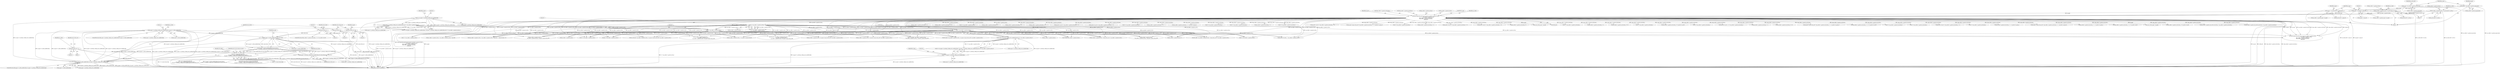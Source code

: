 digraph "0_Android_bcfc7124f6ef9f1ec128fb2e90de774a5b33d199_0@pointer" {
"1002042" [label="(Call,ps_pps->i1_entropy_coding_sync_enabled_flag || ps_pps->i1_tiles_enabled_flag)"];
"1002025" [label="(Call,ps_pps->i1_tiles_enabled_flag || ps_pps->i1_entropy_coding_sync_enabled_flag)"];
"1002042" [label="(Call,ps_pps->i1_entropy_coding_sync_enabled_flag || ps_pps->i1_tiles_enabled_flag)"];
"1002125" [label="(Call,ps_pps->i1_tiles_enabled_flag && end_of_tile)"];
"1002116" [label="(Call,end_of_tile = 1)"];
"1002034" [label="(Call,end_of_tile = 0)"];
"1002130" [label="(Call,ps_pps->i1_entropy_coding_sync_enabled_flag && end_of_tile_row)"];
"1002101" [label="(Call,end_of_tile_row = 1)"];
"1002038" [label="(Call,end_of_tile_row = 0)"];
"1000927" [label="(Call,0 == ps_pps->i1_entropy_coding_sync_enabled_flag)"];
"1000960" [label="(Call,0 == ps_pps->i1_entropy_coding_sync_enabled_flag)"];
"1000932" [label="(Call,ps_pps->i1_entropy_coding_sync_enabled_flag && (0 != ps_codec->s_parse.i4_ctb_x))"];
"1000936" [label="(Call,0 != ps_codec->s_parse.i4_ctb_x)"];
"1000354" [label="(Call,ihevcd_get_tile_pos(ps_pps, ps_sps, ps_codec->s_parse.i4_ctb_x,\n                        ps_codec->s_parse.i4_ctb_y,\n &ps_codec->s_parse.i4_ctb_tile_x,\n &ps_codec->s_parse.i4_ctb_tile_y,\n &tile_idx))"];
"1000247" [label="(Call,ps_pps  += ps_slice_hdr->i1_pps_id)"];
"1000222" [label="(Call,ps_pps = ps_codec->s_parse.ps_pps_base)"];
"1000252" [label="(Call,ps_sps  += ps_pps->i1_sps_id)"];
"1000229" [label="(Call,ps_sps = ps_codec->s_parse.ps_sps_base)"];
"1000315" [label="(Call,ps_codec->s_parse.i4_ctb_x = ps_slice_hdr->i2_ctb_x)"];
"1000324" [label="(Call,ps_codec->s_parse.i4_ctb_y = ps_slice_hdr->i2_ctb_y)"];
"1000491" [label="(Call,0 == ps_codec->s_parse.i4_ctb_x)"];
"1000965" [label="(Call,ps_pps->i1_entropy_coding_sync_enabled_flag && (0 != ps_codec->s_parse.i4_ctb_x))"];
"1000969" [label="(Call,0 != ps_codec->s_parse.i4_ctb_x)"];
"1002124" [label="(Call,(ps_pps->i1_tiles_enabled_flag && end_of_tile) ||\n (ps_pps->i1_entropy_coding_sync_enabled_flag && end_of_tile_row))"];
"1002120" [label="(Call,(0 == end_of_slice_flag) &&\n ((ps_pps->i1_tiles_enabled_flag && end_of_tile) ||\n (ps_pps->i1_entropy_coding_sync_enabled_flag && end_of_tile_row)))"];
"1002403" [label="(Call,ps_codec->s_parse.i4_ctb_tile_y + 1)"];
"1002130" [label="(Call,ps_pps->i1_entropy_coding_sync_enabled_flag && end_of_tile_row)"];
"1000224" [label="(Call,ps_codec->s_parse.ps_pps_base)"];
"1000910" [label="(Call,ps_codec->s_parse.i4_ctb_tile_x == 0)"];
"1000491" [label="(Call,0 == ps_codec->s_parse.i4_ctb_x)"];
"1000926" [label="(Call,(0 == ps_pps->i1_entropy_coding_sync_enabled_flag) || (ps_pps->i1_entropy_coding_sync_enabled_flag && (0 != ps_codec->s_parse.i4_ctb_x)))"];
"1000967" [label="(Identifier,ps_pps)"];
"1000252" [label="(Call,ps_sps  += ps_pps->i1_sps_id)"];
"1000367" [label="(Call,&ps_codec->s_parse.i4_ctb_tile_x)"];
"1002102" [label="(Identifier,end_of_tile_row)"];
"1002126" [label="(Call,ps_pps->i1_tiles_enabled_flag)"];
"1000959" [label="(Call,(0 == ps_pps->i1_entropy_coding_sync_enabled_flag) || (ps_pps->i1_entropy_coding_sync_enabled_flag && (0 != ps_codec->s_parse.i4_ctb_x)))"];
"1000492" [label="(Literal,0)"];
"1001153" [label="(Call,ihevcd_get_tile_pos(ps_pps, ps_sps, ps_codec->s_parse.i4_ctb_x,\n                                ps_codec->s_parse.i4_ctb_y,\n &ps_codec->s_parse.i4_ctb_tile_x,\n &ps_codec->s_parse.i4_ctb_tile_y,\n &tile_idx))"];
"1002125" [label="(Call,ps_pps->i1_tiles_enabled_flag && end_of_tile)"];
"1000484" [label="(Call,0 == ps_codec->s_parse.i4_ctb_y)"];
"1004330" [label="(Call,ps_codec->s_parse.i4_ctb_tile_x++)"];
"1002504" [label="(Call,ps_codec->s_parse.i4_ctb_tile_x + 1)"];
"1000357" [label="(Call,ps_codec->s_parse.i4_ctb_x)"];
"1000970" [label="(Literal,0)"];
"1000962" [label="(Call,ps_pps->i1_entropy_coding_sync_enabled_flag)"];
"1002208" [label="(Call,ps_codec->s_parse.i4_ctb_tile_x + 1)"];
"1002358" [label="(Call,ps_tile->u2_wd == (ps_codec->s_parse.i4_ctb_tile_x + 1))"];
"1002500" [label="(Call,ps_tile->u2_wd == (ps_codec->s_parse.i4_ctb_tile_x + 1))"];
"1000927" [label="(Call,0 == ps_pps->i1_entropy_coding_sync_enabled_flag)"];
"1002042" [label="(Call,ps_pps->i1_entropy_coding_sync_enabled_flag || ps_pps->i1_tiles_enabled_flag)"];
"1002051" [label="(Call,1 == ps_codec->s_parse.i4_ctb_x)"];
"1000961" [label="(Literal,0)"];
"1000362" [label="(Call,ps_codec->s_parse.i4_ctb_y)"];
"1002041" [label="(ControlStructure,if(ps_pps->i1_entropy_coding_sync_enabled_flag || ps_pps->i1_tiles_enabled_flag))"];
"1002997" [label="(Call,0 == ps_codec->s_parse.i4_ctb_tile_y)"];
"1000325" [label="(Call,ps_codec->s_parse.i4_ctb_y)"];
"1002184" [label="(Identifier,ctb_addr)"];
"1002131" [label="(Call,ps_pps->i1_entropy_coding_sync_enabled_flag)"];
"1000355" [label="(Identifier,ps_pps)"];
"1002032" [label="(Block,)"];
"1002132" [label="(Identifier,ps_pps)"];
"1002249" [label="(Call,ps_codec->s_parse.i4_ctb_tile_y + 1)"];
"1002384" [label="(Call,ps_codec->s_parse.i4_ctb_tile_y + 1 + ps_tile->u1_pos_y)"];
"1000222" [label="(Call,ps_pps = ps_codec->s_parse.ps_pps_base)"];
"1000316" [label="(Call,ps_codec->s_parse.i4_ctb_x)"];
"1000330" [label="(Call,ps_slice_hdr->i2_ctb_y)"];
"1001094" [label="(Call,0 == ps_codec->s_parse.i4_ctb_tile_y)"];
"1000969" [label="(Call,0 != ps_codec->s_parse.i4_ctb_x)"];
"1000336" [label="(Identifier,ps_codec)"];
"1002036" [label="(Literal,0)"];
"1002103" [label="(Literal,1)"];
"1001337" [label="(Call,0 == ps_codec->s_parse.i4_ctb_tile_x)"];
"1000938" [label="(Call,ps_codec->s_parse.i4_ctb_x)"];
"1002106" [label="(Call,ps_codec->s_parse.i4_ctb_tile_y + 1)"];
"1000324" [label="(Call,ps_codec->s_parse.i4_ctb_y = ps_slice_hdr->i2_ctb_y)"];
"1002702" [label="(Call,ps_codec->s_parse.i4_ctb_x + ps_codec->s_parse.i4_ctb_y * qp_strd)"];
"1002039" [label="(Identifier,end_of_tile_row)"];
"1002701" [label="(Call,(ps_codec->s_parse.i4_ctb_x + ps_codec->s_parse.i4_ctb_y * qp_strd) << (log2_ctb_size - 3))"];
"1000253" [label="(Identifier,ps_sps)"];
"1002025" [label="(Call,ps_pps->i1_tiles_enabled_flag || ps_pps->i1_entropy_coding_sync_enabled_flag)"];
"1000433" [label="(Call,0 == ps_codec->s_parse.i4_ctb_tile_x)"];
"1000333" [label="(Call,ps_codec->s_parse.ps_pps = ps_pps)"];
"1001684" [label="(Call,ps_codec->s_parse.i4_ctb_x +\n                            ps_codec->s_parse.i4_ctb_y * ps_sps->i2_pic_wd_in_ctb)"];
"1001515" [label="(Call,0 == ps_codec->s_parse.i4_ctb_x)"];
"1000230" [label="(Identifier,ps_sps)"];
"1000191" [label="(Block,)"];
"1002245" [label="(Call,ps_tile->u2_ht == (ps_codec->s_parse.i4_ctb_tile_y + 1))"];
"1002124" [label="(Call,(ps_pps->i1_tiles_enabled_flag && end_of_tile) ||\n (ps_pps->i1_entropy_coding_sync_enabled_flag && end_of_tile_row))"];
"1000327" [label="(Identifier,ps_codec)"];
"1000229" [label="(Call,ps_sps = ps_codec->s_parse.ps_sps_base)"];
"1002104" [label="(ControlStructure,if((ps_codec->s_parse.i4_ctb_tile_y + 1) == ps_tile->u2_ht))"];
"1000259" [label="(Literal,0)"];
"1004301" [label="(Call,idx = (ps_codec->s_parse.i4_ctb_x))"];
"1000937" [label="(Literal,0)"];
"1000384" [label="(Identifier,ps_codec)"];
"1002101" [label="(Call,end_of_tile_row = 1)"];
"1002669" [label="(Call,cur_ctb_idx = ps_codec->s_parse.i4_ctb_x + ps_sps->i2_pic_wd_in_ctb * ps_codec->s_parse.i4_ctb_y)"];
"1001678" [label="(Call,ps_codec->s_parse.ps_pic_sao +\n                            ps_codec->s_parse.i4_ctb_x +\n                            ps_codec->s_parse.i4_ctb_y * ps_sps->i2_pic_wd_in_ctb)"];
"1001777" [label="(Call,ps_codec->s_parse.i4_ctb_x << ps_sps->i1_log2_ctb_size)"];
"1002380" [label="(Call,ps_sps->i2_pic_wd_in_ctb * (ps_codec->s_parse.i4_ctb_tile_y + 1 + ps_tile->u1_pos_y))"];
"1000886" [label="(Call,0 == ps_codec->s_parse.i4_ctb_tile_y)"];
"1002545" [label="(Call,ps_codec->s_parse.i4_ctb_tile_y + 1)"];
"1002204" [label="(Call,ps_tile->u2_wd == (ps_codec->s_parse.i4_ctb_tile_x + 1))"];
"1002029" [label="(Call,ps_pps->i1_entropy_coding_sync_enabled_flag)"];
"1002399" [label="(Call,ps_tile->u2_ht == (ps_codec->s_parse.i4_ctb_tile_y + 1))"];
"1004492" [label="(Call,ps_codec->s_parse.i4_ctb_tile_y++)"];
"1002044" [label="(Identifier,ps_pps)"];
"1003302" [label="(Call,s_mv_ctxt.ps_sps = ps_sps)"];
"1000971" [label="(Call,ps_codec->s_parse.i4_ctb_x)"];
"1000928" [label="(Literal,0)"];
"1000379" [label="(Call,&tile_idx)"];
"1001676" [label="(Call,*ps_sao = ps_codec->s_parse.ps_pic_sao +\n                            ps_codec->s_parse.i4_ctb_x +\n                            ps_codec->s_parse.i4_ctb_y * ps_sps->i2_pic_wd_in_ctb)"];
"1002129" [label="(Identifier,end_of_tile)"];
"1000493" [label="(Call,ps_codec->s_parse.i4_ctb_x)"];
"1000440" [label="(Call,0 == ps_codec->s_parse.i4_ctb_tile_y)"];
"1002090" [label="(Call,ps_codec->s_parse.i4_ctb_tile_x + 1)"];
"1004702" [label="(Call,ps_codec->s_parse.i4_ctb_tile_x == 0)"];
"1000254" [label="(Call,ps_pps->i1_sps_id)"];
"1002038" [label="(Call,end_of_tile_row = 0)"];
"1002093" [label="(Identifier,ps_codec)"];
"1000934" [label="(Identifier,ps_pps)"];
"1000966" [label="(Call,ps_pps->i1_entropy_coding_sync_enabled_flag)"];
"1003046" [label="(Call,0 == ps_codec->s_parse.i4_ctb_tile_y)"];
"1000314" [label="(Block,)"];
"1004466" [label="(Call,ps_codec->s_parse.i4_ctb_tile_x == (ps_tile->u2_wd))"];
"1002052" [label="(Literal,1)"];
"1002120" [label="(Call,(0 == end_of_slice_flag) &&\n ((ps_pps->i1_tiles_enabled_flag && end_of_tile) ||\n (ps_pps->i1_entropy_coding_sync_enabled_flag && end_of_tile_row)))"];
"1000315" [label="(Call,ps_codec->s_parse.i4_ctb_x = ps_slice_hdr->i2_ctb_x)"];
"1000248" [label="(Identifier,ps_pps)"];
"1002117" [label="(Identifier,end_of_tile)"];
"1001718" [label="(Call,ps_codec->s_parse.i4_ctb_x + ps_sps->i2_pic_wd_in_ctb * ps_codec->s_parse.i4_ctb_y)"];
"1000936" [label="(Call,0 != ps_codec->s_parse.i4_ctb_x)"];
"1005173" [label="(MethodReturn,IHEVCD_ERROR_T)"];
"1003090" [label="(Call,0 == ps_codec->s_parse.i4_ctb_tile_y)"];
"1003164" [label="(Call,(ps_tile->u2_wd - 1) == ps_codec->s_parse.i4_ctb_tile_x)"];
"1002671" [label="(Call,ps_codec->s_parse.i4_ctb_x + ps_sps->i2_pic_wd_in_ctb * ps_codec->s_parse.i4_ctb_y)"];
"1001026" [label="(Call,cur_ctb_idx = ps_codec->s_parse.i4_ctb_x\n + ps_codec->s_parse.i4_ctb_y * (ps_sps->i2_pic_wd_in_ctb))"];
"1000483" [label="(Call,(0 == ps_codec->s_parse.i4_ctb_y) &&\n (0 == ps_codec->s_parse.i4_ctb_x))"];
"1002362" [label="(Call,ps_codec->s_parse.i4_ctb_tile_x + 1)"];
"1001716" [label="(Call,ctb_indx = ps_codec->s_parse.i4_ctb_x + ps_sps->i2_pic_wd_in_ctb * ps_codec->s_parse.i4_ctb_y)"];
"1000223" [label="(Identifier,ps_pps)"];
"1000917" [label="(Call,ps_codec->s_parse.i4_ctb_tile_y == 0)"];
"1002522" [label="(Call,ps_sps->i2_pic_wd_in_ctb * (ps_codec->s_parse.i4_ctb_tile_y + 1 + ps_tile->u1_pos_y))"];
"1002134" [label="(Identifier,end_of_tile_row)"];
"1002119" [label="(ControlStructure,if((0 == end_of_slice_flag) &&\n ((ps_pps->i1_tiles_enabled_flag && end_of_tile) ||\n (ps_pps->i1_entropy_coding_sync_enabled_flag && end_of_tile_row))))"];
"1001372" [label="(Call,(WORD16)ps_codec->s_parse.i4_ctb_x)"];
"1003016" [label="(Call,0 == ps_codec->s_parse.i4_ctb_x)"];
"1002089" [label="(Call,(ps_codec->s_parse.i4_ctb_tile_x + 1) == (ps_tile->u2_wd))"];
"1003023" [label="(Call,0 == ps_codec->s_parse.i4_ctb_tile_x)"];
"1002043" [label="(Call,ps_pps->i1_entropy_coding_sync_enabled_flag)"];
"1002024" [label="(ControlStructure,if(ps_pps->i1_tiles_enabled_flag || ps_pps->i1_entropy_coding_sync_enabled_flag))"];
"1001087" [label="(Call,0 == ps_codec->s_parse.i4_ctb_tile_x)"];
"1002109" [label="(Identifier,ps_codec)"];
"1000932" [label="(Call,ps_pps->i1_entropy_coding_sync_enabled_flag && (0 != ps_codec->s_parse.i4_ctb_x))"];
"1001479" [label="(Call,ps_proc->i4_ctb_x   = ps_codec->s_parse.i4_ctb_x)"];
"1000321" [label="(Call,ps_slice_hdr->i2_ctb_x)"];
"1002040" [label="(Literal,0)"];
"1002541" [label="(Call,ps_tile->u2_ht == (ps_codec->s_parse.i4_ctb_tile_y + 1))"];
"1002185" [label="(Call,ps_codec->s_parse.i4_ctb_y * num_ctb_in_row + ps_codec->s_parse.i4_ctb_x)"];
"1000879" [label="(Call,0 == ps_codec->s_parse.i4_ctb_tile_x)"];
"1002121" [label="(Call,0 == end_of_slice_flag)"];
"1000929" [label="(Call,ps_pps->i1_entropy_coding_sync_enabled_flag)"];
"1000247" [label="(Call,ps_pps  += ps_slice_hdr->i1_pps_id)"];
"1000354" [label="(Call,ihevcd_get_tile_pos(ps_pps, ps_sps, ps_codec->s_parse.i4_ctb_x,\n                        ps_codec->s_parse.i4_ctb_y,\n &ps_codec->s_parse.i4_ctb_tile_x,\n &ps_codec->s_parse.i4_ctb_tile_y,\n &tile_idx))"];
"1001028" [label="(Call,ps_codec->s_parse.i4_ctb_x\n + ps_codec->s_parse.i4_ctb_y * (ps_sps->i2_pic_wd_in_ctb))"];
"1002116" [label="(Call,end_of_tile = 1)"];
"1002118" [label="(Literal,1)"];
"1000933" [label="(Call,ps_pps->i1_entropy_coding_sync_enabled_flag)"];
"1002526" [label="(Call,ps_codec->s_parse.i4_ctb_tile_y + 1 + ps_tile->u1_pos_y)"];
"1002226" [label="(Call,ps_sps->i2_pic_wd_in_ctb * (ps_codec->s_parse.i4_ctb_tile_y + 1 + ps_tile->u1_pos_y))"];
"1002034" [label="(Call,end_of_tile = 0)"];
"1000960" [label="(Call,0 == ps_pps->i1_entropy_coding_sync_enabled_flag)"];
"1002230" [label="(Call,ps_codec->s_parse.i4_ctb_tile_y + 1 + ps_tile->u1_pos_y)"];
"1004336" [label="(Call,ps_codec->s_parse.i4_ctb_x++)"];
"1000249" [label="(Call,ps_slice_hdr->i1_pps_id)"];
"1002105" [label="(Call,(ps_codec->s_parse.i4_ctb_tile_y + 1) == ps_tile->u2_ht)"];
"1002046" [label="(Call,ps_pps->i1_tiles_enabled_flag)"];
"1003297" [label="(Call,s_mv_ctxt.ps_pps = ps_pps)"];
"1000356" [label="(Identifier,ps_sps)"];
"1000231" [label="(Call,ps_codec->s_parse.ps_sps_base)"];
"1004505" [label="(Call,ps_codec->s_parse.i4_ctb_tile_y == (ps_tile->u2_ht))"];
"1000373" [label="(Call,&ps_codec->s_parse.i4_ctb_tile_y)"];
"1002122" [label="(Literal,0)"];
"1000237" [label="(Identifier,ps_slice_hdr)"];
"1002138" [label="(Identifier,end_of_sub_stream_one_bit)"];
"1002035" [label="(Identifier,end_of_tile)"];
"1003996" [label="(Call,ps_codec->s_parse.s_bs_ctxt.i4_ctb_tile_y = ps_codec->s_parse.i4_ctb_tile_y)"];
"1000340" [label="(Call,ps_codec->s_parse.ps_sps = ps_sps)"];
"1002100" [label="(Block,)"];
"1000965" [label="(Call,ps_pps->i1_entropy_coding_sync_enabled_flag && (0 != ps_codec->s_parse.i4_ctb_x))"];
"1002026" [label="(Call,ps_pps->i1_tiles_enabled_flag)"];
"1002183" [label="(Call,ctb_addr = ps_codec->s_parse.i4_ctb_y * num_ctb_in_row + ps_codec->s_parse.i4_ctb_x)"];
"1003983" [label="(Call,ps_codec->s_parse.s_bs_ctxt.i4_ctb_tile_x = ps_codec->s_parse.i4_ctb_tile_x)"];
"1002042" -> "1002041"  [label="AST: "];
"1002042" -> "1002043"  [label="CFG: "];
"1002042" -> "1002046"  [label="CFG: "];
"1002043" -> "1002042"  [label="AST: "];
"1002046" -> "1002042"  [label="AST: "];
"1002052" -> "1002042"  [label="CFG: "];
"1002093" -> "1002042"  [label="CFG: "];
"1002042" -> "1005173"  [label="DDG: ps_pps->i1_entropy_coding_sync_enabled_flag || ps_pps->i1_tiles_enabled_flag"];
"1002042" -> "1005173"  [label="DDG: ps_pps->i1_tiles_enabled_flag"];
"1002042" -> "1005173"  [label="DDG: ps_pps->i1_entropy_coding_sync_enabled_flag"];
"1002042" -> "1002025"  [label="DDG: ps_pps->i1_tiles_enabled_flag"];
"1002042" -> "1002025"  [label="DDG: ps_pps->i1_entropy_coding_sync_enabled_flag"];
"1002025" -> "1002042"  [label="DDG: ps_pps->i1_entropy_coding_sync_enabled_flag"];
"1002025" -> "1002042"  [label="DDG: ps_pps->i1_tiles_enabled_flag"];
"1002042" -> "1002125"  [label="DDG: ps_pps->i1_tiles_enabled_flag"];
"1002042" -> "1002130"  [label="DDG: ps_pps->i1_entropy_coding_sync_enabled_flag"];
"1002025" -> "1002024"  [label="AST: "];
"1002025" -> "1002026"  [label="CFG: "];
"1002025" -> "1002029"  [label="CFG: "];
"1002026" -> "1002025"  [label="AST: "];
"1002029" -> "1002025"  [label="AST: "];
"1002035" -> "1002025"  [label="CFG: "];
"1002184" -> "1002025"  [label="CFG: "];
"1002025" -> "1005173"  [label="DDG: ps_pps->i1_entropy_coding_sync_enabled_flag"];
"1002025" -> "1005173"  [label="DDG: ps_pps->i1_tiles_enabled_flag"];
"1002025" -> "1005173"  [label="DDG: ps_pps->i1_tiles_enabled_flag || ps_pps->i1_entropy_coding_sync_enabled_flag"];
"1002125" -> "1002025"  [label="DDG: ps_pps->i1_tiles_enabled_flag"];
"1002130" -> "1002025"  [label="DDG: ps_pps->i1_entropy_coding_sync_enabled_flag"];
"1000927" -> "1002025"  [label="DDG: ps_pps->i1_entropy_coding_sync_enabled_flag"];
"1000960" -> "1002025"  [label="DDG: ps_pps->i1_entropy_coding_sync_enabled_flag"];
"1000932" -> "1002025"  [label="DDG: ps_pps->i1_entropy_coding_sync_enabled_flag"];
"1000965" -> "1002025"  [label="DDG: ps_pps->i1_entropy_coding_sync_enabled_flag"];
"1002125" -> "1002124"  [label="AST: "];
"1002125" -> "1002126"  [label="CFG: "];
"1002125" -> "1002129"  [label="CFG: "];
"1002126" -> "1002125"  [label="AST: "];
"1002129" -> "1002125"  [label="AST: "];
"1002132" -> "1002125"  [label="CFG: "];
"1002124" -> "1002125"  [label="CFG: "];
"1002125" -> "1005173"  [label="DDG: end_of_tile"];
"1002125" -> "1005173"  [label="DDG: ps_pps->i1_tiles_enabled_flag"];
"1002125" -> "1002124"  [label="DDG: ps_pps->i1_tiles_enabled_flag"];
"1002125" -> "1002124"  [label="DDG: end_of_tile"];
"1002116" -> "1002125"  [label="DDG: end_of_tile"];
"1002034" -> "1002125"  [label="DDG: end_of_tile"];
"1002116" -> "1002104"  [label="AST: "];
"1002116" -> "1002118"  [label="CFG: "];
"1002117" -> "1002116"  [label="AST: "];
"1002118" -> "1002116"  [label="AST: "];
"1002122" -> "1002116"  [label="CFG: "];
"1002116" -> "1005173"  [label="DDG: end_of_tile"];
"1002034" -> "1002032"  [label="AST: "];
"1002034" -> "1002036"  [label="CFG: "];
"1002035" -> "1002034"  [label="AST: "];
"1002036" -> "1002034"  [label="AST: "];
"1002039" -> "1002034"  [label="CFG: "];
"1002034" -> "1005173"  [label="DDG: end_of_tile"];
"1002130" -> "1002124"  [label="AST: "];
"1002130" -> "1002131"  [label="CFG: "];
"1002130" -> "1002134"  [label="CFG: "];
"1002131" -> "1002130"  [label="AST: "];
"1002134" -> "1002130"  [label="AST: "];
"1002124" -> "1002130"  [label="CFG: "];
"1002130" -> "1005173"  [label="DDG: ps_pps->i1_entropy_coding_sync_enabled_flag"];
"1002130" -> "1005173"  [label="DDG: end_of_tile_row"];
"1002130" -> "1002124"  [label="DDG: ps_pps->i1_entropy_coding_sync_enabled_flag"];
"1002130" -> "1002124"  [label="DDG: end_of_tile_row"];
"1002101" -> "1002130"  [label="DDG: end_of_tile_row"];
"1002038" -> "1002130"  [label="DDG: end_of_tile_row"];
"1002101" -> "1002100"  [label="AST: "];
"1002101" -> "1002103"  [label="CFG: "];
"1002102" -> "1002101"  [label="AST: "];
"1002103" -> "1002101"  [label="AST: "];
"1002109" -> "1002101"  [label="CFG: "];
"1002101" -> "1005173"  [label="DDG: end_of_tile_row"];
"1002038" -> "1002032"  [label="AST: "];
"1002038" -> "1002040"  [label="CFG: "];
"1002039" -> "1002038"  [label="AST: "];
"1002040" -> "1002038"  [label="AST: "];
"1002044" -> "1002038"  [label="CFG: "];
"1002038" -> "1005173"  [label="DDG: end_of_tile_row"];
"1000927" -> "1000926"  [label="AST: "];
"1000927" -> "1000929"  [label="CFG: "];
"1000928" -> "1000927"  [label="AST: "];
"1000929" -> "1000927"  [label="AST: "];
"1000934" -> "1000927"  [label="CFG: "];
"1000926" -> "1000927"  [label="CFG: "];
"1000927" -> "1005173"  [label="DDG: ps_pps->i1_entropy_coding_sync_enabled_flag"];
"1000927" -> "1000926"  [label="DDG: 0"];
"1000927" -> "1000926"  [label="DDG: ps_pps->i1_entropy_coding_sync_enabled_flag"];
"1000927" -> "1000932"  [label="DDG: ps_pps->i1_entropy_coding_sync_enabled_flag"];
"1000960" -> "1000959"  [label="AST: "];
"1000960" -> "1000962"  [label="CFG: "];
"1000961" -> "1000960"  [label="AST: "];
"1000962" -> "1000960"  [label="AST: "];
"1000967" -> "1000960"  [label="CFG: "];
"1000959" -> "1000960"  [label="CFG: "];
"1000960" -> "1005173"  [label="DDG: ps_pps->i1_entropy_coding_sync_enabled_flag"];
"1000960" -> "1000959"  [label="DDG: 0"];
"1000960" -> "1000959"  [label="DDG: ps_pps->i1_entropy_coding_sync_enabled_flag"];
"1000960" -> "1000965"  [label="DDG: ps_pps->i1_entropy_coding_sync_enabled_flag"];
"1000932" -> "1000926"  [label="AST: "];
"1000932" -> "1000933"  [label="CFG: "];
"1000932" -> "1000936"  [label="CFG: "];
"1000933" -> "1000932"  [label="AST: "];
"1000936" -> "1000932"  [label="AST: "];
"1000926" -> "1000932"  [label="CFG: "];
"1000932" -> "1005173"  [label="DDG: 0 != ps_codec->s_parse.i4_ctb_x"];
"1000932" -> "1005173"  [label="DDG: ps_pps->i1_entropy_coding_sync_enabled_flag"];
"1000932" -> "1000926"  [label="DDG: ps_pps->i1_entropy_coding_sync_enabled_flag"];
"1000932" -> "1000926"  [label="DDG: 0 != ps_codec->s_parse.i4_ctb_x"];
"1000936" -> "1000932"  [label="DDG: 0"];
"1000936" -> "1000932"  [label="DDG: ps_codec->s_parse.i4_ctb_x"];
"1000936" -> "1000938"  [label="CFG: "];
"1000937" -> "1000936"  [label="AST: "];
"1000938" -> "1000936"  [label="AST: "];
"1000354" -> "1000936"  [label="DDG: ps_codec->s_parse.i4_ctb_x"];
"1000491" -> "1000936"  [label="DDG: ps_codec->s_parse.i4_ctb_x"];
"1000936" -> "1001026"  [label="DDG: ps_codec->s_parse.i4_ctb_x"];
"1000936" -> "1001028"  [label="DDG: ps_codec->s_parse.i4_ctb_x"];
"1000936" -> "1001153"  [label="DDG: ps_codec->s_parse.i4_ctb_x"];
"1000936" -> "1001372"  [label="DDG: ps_codec->s_parse.i4_ctb_x"];
"1000936" -> "1001479"  [label="DDG: ps_codec->s_parse.i4_ctb_x"];
"1000936" -> "1001515"  [label="DDG: ps_codec->s_parse.i4_ctb_x"];
"1000936" -> "1001676"  [label="DDG: ps_codec->s_parse.i4_ctb_x"];
"1000936" -> "1001678"  [label="DDG: ps_codec->s_parse.i4_ctb_x"];
"1000936" -> "1001684"  [label="DDG: ps_codec->s_parse.i4_ctb_x"];
"1000936" -> "1001716"  [label="DDG: ps_codec->s_parse.i4_ctb_x"];
"1000936" -> "1001718"  [label="DDG: ps_codec->s_parse.i4_ctb_x"];
"1000936" -> "1001777"  [label="DDG: ps_codec->s_parse.i4_ctb_x"];
"1000936" -> "1002051"  [label="DDG: ps_codec->s_parse.i4_ctb_x"];
"1000936" -> "1002183"  [label="DDG: ps_codec->s_parse.i4_ctb_x"];
"1000936" -> "1002185"  [label="DDG: ps_codec->s_parse.i4_ctb_x"];
"1000936" -> "1002669"  [label="DDG: ps_codec->s_parse.i4_ctb_x"];
"1000936" -> "1002671"  [label="DDG: ps_codec->s_parse.i4_ctb_x"];
"1000936" -> "1002701"  [label="DDG: ps_codec->s_parse.i4_ctb_x"];
"1000936" -> "1002702"  [label="DDG: ps_codec->s_parse.i4_ctb_x"];
"1000936" -> "1003016"  [label="DDG: ps_codec->s_parse.i4_ctb_x"];
"1000936" -> "1004301"  [label="DDG: ps_codec->s_parse.i4_ctb_x"];
"1000936" -> "1004336"  [label="DDG: ps_codec->s_parse.i4_ctb_x"];
"1000354" -> "1000191"  [label="AST: "];
"1000354" -> "1000379"  [label="CFG: "];
"1000355" -> "1000354"  [label="AST: "];
"1000356" -> "1000354"  [label="AST: "];
"1000357" -> "1000354"  [label="AST: "];
"1000362" -> "1000354"  [label="AST: "];
"1000367" -> "1000354"  [label="AST: "];
"1000373" -> "1000354"  [label="AST: "];
"1000379" -> "1000354"  [label="AST: "];
"1000384" -> "1000354"  [label="CFG: "];
"1000354" -> "1005173"  [label="DDG: ps_sps"];
"1000354" -> "1005173"  [label="DDG: &tile_idx"];
"1000354" -> "1005173"  [label="DDG: &ps_codec->s_parse.i4_ctb_tile_y"];
"1000354" -> "1005173"  [label="DDG: &ps_codec->s_parse.i4_ctb_tile_x"];
"1000354" -> "1005173"  [label="DDG: ihevcd_get_tile_pos(ps_pps, ps_sps, ps_codec->s_parse.i4_ctb_x,\n                        ps_codec->s_parse.i4_ctb_y,\n &ps_codec->s_parse.i4_ctb_tile_x,\n &ps_codec->s_parse.i4_ctb_tile_y,\n &tile_idx)"];
"1000354" -> "1005173"  [label="DDG: ps_pps"];
"1000247" -> "1000354"  [label="DDG: ps_pps"];
"1000252" -> "1000354"  [label="DDG: ps_sps"];
"1000315" -> "1000354"  [label="DDG: ps_codec->s_parse.i4_ctb_x"];
"1000324" -> "1000354"  [label="DDG: ps_codec->s_parse.i4_ctb_y"];
"1000354" -> "1000433"  [label="DDG: &ps_codec->s_parse.i4_ctb_tile_x"];
"1000354" -> "1000440"  [label="DDG: &ps_codec->s_parse.i4_ctb_tile_y"];
"1000354" -> "1000484"  [label="DDG: ps_codec->s_parse.i4_ctb_y"];
"1000354" -> "1000491"  [label="DDG: ps_codec->s_parse.i4_ctb_x"];
"1000354" -> "1000879"  [label="DDG: &ps_codec->s_parse.i4_ctb_tile_x"];
"1000354" -> "1000886"  [label="DDG: &ps_codec->s_parse.i4_ctb_tile_y"];
"1000354" -> "1000910"  [label="DDG: &ps_codec->s_parse.i4_ctb_tile_x"];
"1000354" -> "1000917"  [label="DDG: &ps_codec->s_parse.i4_ctb_tile_y"];
"1000354" -> "1000969"  [label="DDG: ps_codec->s_parse.i4_ctb_x"];
"1000354" -> "1001026"  [label="DDG: ps_codec->s_parse.i4_ctb_x"];
"1000354" -> "1001028"  [label="DDG: ps_codec->s_parse.i4_ctb_x"];
"1000354" -> "1001087"  [label="DDG: &ps_codec->s_parse.i4_ctb_tile_x"];
"1000354" -> "1001094"  [label="DDG: &ps_codec->s_parse.i4_ctb_tile_y"];
"1000354" -> "1001153"  [label="DDG: ps_pps"];
"1000354" -> "1001153"  [label="DDG: ps_sps"];
"1000354" -> "1001153"  [label="DDG: ps_codec->s_parse.i4_ctb_x"];
"1000354" -> "1001153"  [label="DDG: &ps_codec->s_parse.i4_ctb_tile_x"];
"1000354" -> "1001153"  [label="DDG: &ps_codec->s_parse.i4_ctb_tile_y"];
"1000354" -> "1001153"  [label="DDG: &tile_idx"];
"1000354" -> "1001337"  [label="DDG: &ps_codec->s_parse.i4_ctb_tile_x"];
"1000354" -> "1001372"  [label="DDG: ps_codec->s_parse.i4_ctb_x"];
"1000354" -> "1001479"  [label="DDG: ps_codec->s_parse.i4_ctb_x"];
"1000354" -> "1001515"  [label="DDG: ps_codec->s_parse.i4_ctb_x"];
"1000354" -> "1001676"  [label="DDG: ps_codec->s_parse.i4_ctb_x"];
"1000354" -> "1001678"  [label="DDG: ps_codec->s_parse.i4_ctb_x"];
"1000354" -> "1001684"  [label="DDG: ps_codec->s_parse.i4_ctb_x"];
"1000354" -> "1001716"  [label="DDG: ps_codec->s_parse.i4_ctb_x"];
"1000354" -> "1001718"  [label="DDG: ps_codec->s_parse.i4_ctb_x"];
"1000354" -> "1001777"  [label="DDG: ps_codec->s_parse.i4_ctb_x"];
"1000354" -> "1002051"  [label="DDG: ps_codec->s_parse.i4_ctb_x"];
"1000354" -> "1002089"  [label="DDG: &ps_codec->s_parse.i4_ctb_tile_x"];
"1000354" -> "1002090"  [label="DDG: &ps_codec->s_parse.i4_ctb_tile_x"];
"1000354" -> "1002105"  [label="DDG: &ps_codec->s_parse.i4_ctb_tile_y"];
"1000354" -> "1002106"  [label="DDG: &ps_codec->s_parse.i4_ctb_tile_y"];
"1000354" -> "1002183"  [label="DDG: ps_codec->s_parse.i4_ctb_x"];
"1000354" -> "1002185"  [label="DDG: ps_codec->s_parse.i4_ctb_x"];
"1000354" -> "1002204"  [label="DDG: &ps_codec->s_parse.i4_ctb_tile_x"];
"1000354" -> "1002208"  [label="DDG: &ps_codec->s_parse.i4_ctb_tile_x"];
"1000354" -> "1002226"  [label="DDG: &ps_codec->s_parse.i4_ctb_tile_y"];
"1000354" -> "1002230"  [label="DDG: &ps_codec->s_parse.i4_ctb_tile_y"];
"1000354" -> "1002245"  [label="DDG: &ps_codec->s_parse.i4_ctb_tile_y"];
"1000354" -> "1002249"  [label="DDG: &ps_codec->s_parse.i4_ctb_tile_y"];
"1000354" -> "1002358"  [label="DDG: &ps_codec->s_parse.i4_ctb_tile_x"];
"1000354" -> "1002362"  [label="DDG: &ps_codec->s_parse.i4_ctb_tile_x"];
"1000354" -> "1002380"  [label="DDG: &ps_codec->s_parse.i4_ctb_tile_y"];
"1000354" -> "1002384"  [label="DDG: &ps_codec->s_parse.i4_ctb_tile_y"];
"1000354" -> "1002399"  [label="DDG: &ps_codec->s_parse.i4_ctb_tile_y"];
"1000354" -> "1002403"  [label="DDG: &ps_codec->s_parse.i4_ctb_tile_y"];
"1000354" -> "1002500"  [label="DDG: &ps_codec->s_parse.i4_ctb_tile_x"];
"1000354" -> "1002504"  [label="DDG: &ps_codec->s_parse.i4_ctb_tile_x"];
"1000354" -> "1002522"  [label="DDG: &ps_codec->s_parse.i4_ctb_tile_y"];
"1000354" -> "1002526"  [label="DDG: &ps_codec->s_parse.i4_ctb_tile_y"];
"1000354" -> "1002541"  [label="DDG: &ps_codec->s_parse.i4_ctb_tile_y"];
"1000354" -> "1002545"  [label="DDG: &ps_codec->s_parse.i4_ctb_tile_y"];
"1000354" -> "1002669"  [label="DDG: ps_codec->s_parse.i4_ctb_x"];
"1000354" -> "1002671"  [label="DDG: ps_codec->s_parse.i4_ctb_x"];
"1000354" -> "1002701"  [label="DDG: ps_codec->s_parse.i4_ctb_x"];
"1000354" -> "1002702"  [label="DDG: ps_codec->s_parse.i4_ctb_x"];
"1000354" -> "1002997"  [label="DDG: &ps_codec->s_parse.i4_ctb_tile_y"];
"1000354" -> "1003016"  [label="DDG: ps_codec->s_parse.i4_ctb_x"];
"1000354" -> "1003023"  [label="DDG: &ps_codec->s_parse.i4_ctb_tile_x"];
"1000354" -> "1003046"  [label="DDG: &ps_codec->s_parse.i4_ctb_tile_y"];
"1000354" -> "1003090"  [label="DDG: &ps_codec->s_parse.i4_ctb_tile_y"];
"1000354" -> "1003164"  [label="DDG: &ps_codec->s_parse.i4_ctb_tile_x"];
"1000354" -> "1003297"  [label="DDG: ps_pps"];
"1000354" -> "1003302"  [label="DDG: ps_sps"];
"1000354" -> "1003983"  [label="DDG: &ps_codec->s_parse.i4_ctb_tile_x"];
"1000354" -> "1003996"  [label="DDG: &ps_codec->s_parse.i4_ctb_tile_y"];
"1000354" -> "1004301"  [label="DDG: ps_codec->s_parse.i4_ctb_x"];
"1000354" -> "1004330"  [label="DDG: &ps_codec->s_parse.i4_ctb_tile_x"];
"1000354" -> "1004336"  [label="DDG: ps_codec->s_parse.i4_ctb_x"];
"1000354" -> "1004466"  [label="DDG: &ps_codec->s_parse.i4_ctb_tile_x"];
"1000354" -> "1004492"  [label="DDG: &ps_codec->s_parse.i4_ctb_tile_y"];
"1000354" -> "1004505"  [label="DDG: &ps_codec->s_parse.i4_ctb_tile_y"];
"1000354" -> "1004702"  [label="DDG: &ps_codec->s_parse.i4_ctb_tile_x"];
"1000247" -> "1000191"  [label="AST: "];
"1000247" -> "1000249"  [label="CFG: "];
"1000248" -> "1000247"  [label="AST: "];
"1000249" -> "1000247"  [label="AST: "];
"1000253" -> "1000247"  [label="CFG: "];
"1000247" -> "1005173"  [label="DDG: ps_slice_hdr->i1_pps_id"];
"1000222" -> "1000247"  [label="DDG: ps_pps"];
"1000247" -> "1000333"  [label="DDG: ps_pps"];
"1000222" -> "1000191"  [label="AST: "];
"1000222" -> "1000224"  [label="CFG: "];
"1000223" -> "1000222"  [label="AST: "];
"1000224" -> "1000222"  [label="AST: "];
"1000230" -> "1000222"  [label="CFG: "];
"1000222" -> "1005173"  [label="DDG: ps_codec->s_parse.ps_pps_base"];
"1000252" -> "1000191"  [label="AST: "];
"1000252" -> "1000254"  [label="CFG: "];
"1000253" -> "1000252"  [label="AST: "];
"1000254" -> "1000252"  [label="AST: "];
"1000259" -> "1000252"  [label="CFG: "];
"1000252" -> "1005173"  [label="DDG: ps_pps->i1_sps_id"];
"1000229" -> "1000252"  [label="DDG: ps_sps"];
"1000252" -> "1000340"  [label="DDG: ps_sps"];
"1000229" -> "1000191"  [label="AST: "];
"1000229" -> "1000231"  [label="CFG: "];
"1000230" -> "1000229"  [label="AST: "];
"1000231" -> "1000229"  [label="AST: "];
"1000237" -> "1000229"  [label="CFG: "];
"1000229" -> "1005173"  [label="DDG: ps_codec->s_parse.ps_sps_base"];
"1000315" -> "1000314"  [label="AST: "];
"1000315" -> "1000321"  [label="CFG: "];
"1000316" -> "1000315"  [label="AST: "];
"1000321" -> "1000315"  [label="AST: "];
"1000327" -> "1000315"  [label="CFG: "];
"1000315" -> "1005173"  [label="DDG: ps_slice_hdr->i2_ctb_x"];
"1000324" -> "1000314"  [label="AST: "];
"1000324" -> "1000330"  [label="CFG: "];
"1000325" -> "1000324"  [label="AST: "];
"1000330" -> "1000324"  [label="AST: "];
"1000336" -> "1000324"  [label="CFG: "];
"1000324" -> "1005173"  [label="DDG: ps_slice_hdr->i2_ctb_y"];
"1000491" -> "1000483"  [label="AST: "];
"1000491" -> "1000493"  [label="CFG: "];
"1000492" -> "1000491"  [label="AST: "];
"1000493" -> "1000491"  [label="AST: "];
"1000483" -> "1000491"  [label="CFG: "];
"1000491" -> "1000483"  [label="DDG: 0"];
"1000491" -> "1000483"  [label="DDG: ps_codec->s_parse.i4_ctb_x"];
"1000491" -> "1000969"  [label="DDG: ps_codec->s_parse.i4_ctb_x"];
"1000491" -> "1001026"  [label="DDG: ps_codec->s_parse.i4_ctb_x"];
"1000491" -> "1001028"  [label="DDG: ps_codec->s_parse.i4_ctb_x"];
"1000491" -> "1001153"  [label="DDG: ps_codec->s_parse.i4_ctb_x"];
"1000491" -> "1001372"  [label="DDG: ps_codec->s_parse.i4_ctb_x"];
"1000491" -> "1001479"  [label="DDG: ps_codec->s_parse.i4_ctb_x"];
"1000491" -> "1001515"  [label="DDG: ps_codec->s_parse.i4_ctb_x"];
"1000491" -> "1001676"  [label="DDG: ps_codec->s_parse.i4_ctb_x"];
"1000491" -> "1001678"  [label="DDG: ps_codec->s_parse.i4_ctb_x"];
"1000491" -> "1001684"  [label="DDG: ps_codec->s_parse.i4_ctb_x"];
"1000491" -> "1001716"  [label="DDG: ps_codec->s_parse.i4_ctb_x"];
"1000491" -> "1001718"  [label="DDG: ps_codec->s_parse.i4_ctb_x"];
"1000491" -> "1001777"  [label="DDG: ps_codec->s_parse.i4_ctb_x"];
"1000491" -> "1002051"  [label="DDG: ps_codec->s_parse.i4_ctb_x"];
"1000491" -> "1002183"  [label="DDG: ps_codec->s_parse.i4_ctb_x"];
"1000491" -> "1002185"  [label="DDG: ps_codec->s_parse.i4_ctb_x"];
"1000491" -> "1002669"  [label="DDG: ps_codec->s_parse.i4_ctb_x"];
"1000491" -> "1002671"  [label="DDG: ps_codec->s_parse.i4_ctb_x"];
"1000491" -> "1002701"  [label="DDG: ps_codec->s_parse.i4_ctb_x"];
"1000491" -> "1002702"  [label="DDG: ps_codec->s_parse.i4_ctb_x"];
"1000491" -> "1003016"  [label="DDG: ps_codec->s_parse.i4_ctb_x"];
"1000491" -> "1004301"  [label="DDG: ps_codec->s_parse.i4_ctb_x"];
"1000491" -> "1004336"  [label="DDG: ps_codec->s_parse.i4_ctb_x"];
"1000965" -> "1000959"  [label="AST: "];
"1000965" -> "1000966"  [label="CFG: "];
"1000965" -> "1000969"  [label="CFG: "];
"1000966" -> "1000965"  [label="AST: "];
"1000969" -> "1000965"  [label="AST: "];
"1000959" -> "1000965"  [label="CFG: "];
"1000965" -> "1005173"  [label="DDG: 0 != ps_codec->s_parse.i4_ctb_x"];
"1000965" -> "1005173"  [label="DDG: ps_pps->i1_entropy_coding_sync_enabled_flag"];
"1000965" -> "1000959"  [label="DDG: ps_pps->i1_entropy_coding_sync_enabled_flag"];
"1000965" -> "1000959"  [label="DDG: 0 != ps_codec->s_parse.i4_ctb_x"];
"1000969" -> "1000965"  [label="DDG: 0"];
"1000969" -> "1000965"  [label="DDG: ps_codec->s_parse.i4_ctb_x"];
"1000969" -> "1000971"  [label="CFG: "];
"1000970" -> "1000969"  [label="AST: "];
"1000971" -> "1000969"  [label="AST: "];
"1000969" -> "1001026"  [label="DDG: ps_codec->s_parse.i4_ctb_x"];
"1000969" -> "1001028"  [label="DDG: ps_codec->s_parse.i4_ctb_x"];
"1000969" -> "1001153"  [label="DDG: ps_codec->s_parse.i4_ctb_x"];
"1000969" -> "1001372"  [label="DDG: ps_codec->s_parse.i4_ctb_x"];
"1000969" -> "1001479"  [label="DDG: ps_codec->s_parse.i4_ctb_x"];
"1000969" -> "1001515"  [label="DDG: ps_codec->s_parse.i4_ctb_x"];
"1000969" -> "1001676"  [label="DDG: ps_codec->s_parse.i4_ctb_x"];
"1000969" -> "1001678"  [label="DDG: ps_codec->s_parse.i4_ctb_x"];
"1000969" -> "1001684"  [label="DDG: ps_codec->s_parse.i4_ctb_x"];
"1000969" -> "1001716"  [label="DDG: ps_codec->s_parse.i4_ctb_x"];
"1000969" -> "1001718"  [label="DDG: ps_codec->s_parse.i4_ctb_x"];
"1000969" -> "1001777"  [label="DDG: ps_codec->s_parse.i4_ctb_x"];
"1000969" -> "1002051"  [label="DDG: ps_codec->s_parse.i4_ctb_x"];
"1000969" -> "1002183"  [label="DDG: ps_codec->s_parse.i4_ctb_x"];
"1000969" -> "1002185"  [label="DDG: ps_codec->s_parse.i4_ctb_x"];
"1000969" -> "1002669"  [label="DDG: ps_codec->s_parse.i4_ctb_x"];
"1000969" -> "1002671"  [label="DDG: ps_codec->s_parse.i4_ctb_x"];
"1000969" -> "1002701"  [label="DDG: ps_codec->s_parse.i4_ctb_x"];
"1000969" -> "1002702"  [label="DDG: ps_codec->s_parse.i4_ctb_x"];
"1000969" -> "1003016"  [label="DDG: ps_codec->s_parse.i4_ctb_x"];
"1000969" -> "1004301"  [label="DDG: ps_codec->s_parse.i4_ctb_x"];
"1000969" -> "1004336"  [label="DDG: ps_codec->s_parse.i4_ctb_x"];
"1002124" -> "1002120"  [label="AST: "];
"1002120" -> "1002124"  [label="CFG: "];
"1002124" -> "1005173"  [label="DDG: ps_pps->i1_entropy_coding_sync_enabled_flag && end_of_tile_row"];
"1002124" -> "1005173"  [label="DDG: ps_pps->i1_tiles_enabled_flag && end_of_tile"];
"1002124" -> "1002120"  [label="DDG: ps_pps->i1_tiles_enabled_flag && end_of_tile"];
"1002124" -> "1002120"  [label="DDG: ps_pps->i1_entropy_coding_sync_enabled_flag && end_of_tile_row"];
"1002120" -> "1002119"  [label="AST: "];
"1002120" -> "1002121"  [label="CFG: "];
"1002121" -> "1002120"  [label="AST: "];
"1002138" -> "1002120"  [label="CFG: "];
"1002184" -> "1002120"  [label="CFG: "];
"1002120" -> "1005173"  [label="DDG: (ps_pps->i1_tiles_enabled_flag && end_of_tile) ||\n (ps_pps->i1_entropy_coding_sync_enabled_flag && end_of_tile_row)"];
"1002120" -> "1005173"  [label="DDG: 0 == end_of_slice_flag"];
"1002120" -> "1005173"  [label="DDG: (0 == end_of_slice_flag) &&\n ((ps_pps->i1_tiles_enabled_flag && end_of_tile) ||\n (ps_pps->i1_entropy_coding_sync_enabled_flag && end_of_tile_row))"];
"1002121" -> "1002120"  [label="DDG: 0"];
"1002121" -> "1002120"  [label="DDG: end_of_slice_flag"];
}
